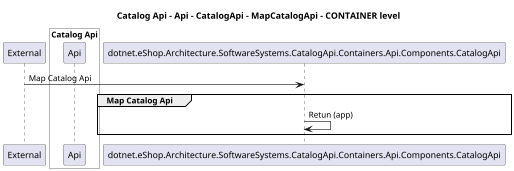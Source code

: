 @startuml
skinparam dpi 60

title Catalog Api - Api - CatalogApi - MapCatalogApi - CONTAINER level

participant "External" as C4InterFlow.Utils.ExternalSystem

box "Catalog Api" #White

    participant "Api" as dotnet.eShop.Architecture.SoftwareSystems.CatalogApi.Containers.Api
end box


C4InterFlow.Utils.ExternalSystem -> dotnet.eShop.Architecture.SoftwareSystems.CatalogApi.Containers.Api.Components.CatalogApi : Map Catalog Api
group Map Catalog Api
dotnet.eShop.Architecture.SoftwareSystems.CatalogApi.Containers.Api.Components.CatalogApi -> dotnet.eShop.Architecture.SoftwareSystems.CatalogApi.Containers.Api.Components.CatalogApi : Retun (app)
end


@enduml
